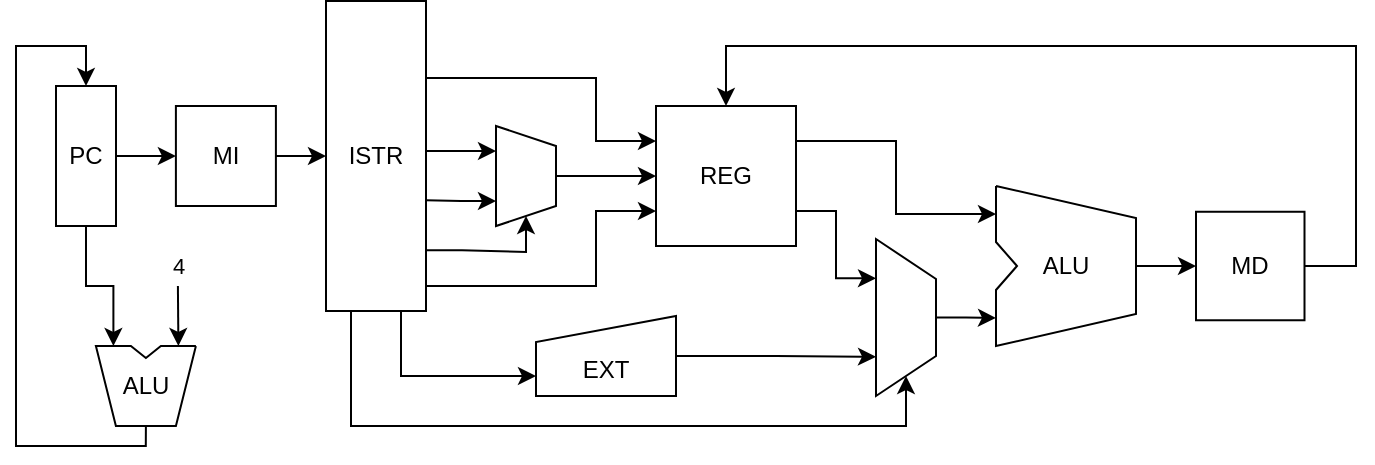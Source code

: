 <mxfile>
    <diagram id="TwPI4zv73DMiMlxEw2P7" name="Pagina-1">
        <mxGraphModel dx="839" dy="2939" grid="1" gridSize="10" guides="1" tooltips="1" connect="1" arrows="1" fold="1" page="1" pageScale="1" pageWidth="827" pageHeight="1169" math="0" shadow="0">
            <root>
                <mxCell id="0"/>
                <mxCell id="1" parent="0"/>
                <mxCell id="3" style="edgeStyle=orthogonalEdgeStyle;rounded=0;html=1;exitX=0.5;exitY=0;exitDx=0;exitDy=0;entryX=0;entryY=0.5;entryDx=0;entryDy=0;startArrow=none;startFill=0;endArrow=classic;endFill=1;fontSize=12;" edge="1" parent="1" source="5" target="7">
                    <mxGeometry relative="1" as="geometry"/>
                </mxCell>
                <mxCell id="4" style="edgeStyle=orthogonalEdgeStyle;rounded=0;html=1;exitX=1;exitY=0.5;exitDx=0;exitDy=0;entryX=0;entryY=0.825;entryDx=0;entryDy=0;entryPerimeter=0;" edge="1" parent="1" source="5" target="26">
                    <mxGeometry relative="1" as="geometry"/>
                </mxCell>
                <mxCell id="5" value="PC" style="rounded=0;whiteSpace=wrap;html=1;direction=south;fontSize=12;" vertex="1" parent="1">
                    <mxGeometry x="140" y="-2220" width="30" height="70" as="geometry"/>
                </mxCell>
                <mxCell id="6" style="edgeStyle=none;rounded=0;html=1;exitX=1;exitY=0.5;exitDx=0;exitDy=0;entryX=0.5;entryY=1;entryDx=0;entryDy=0;sourcePerimeterSpacing=-2;targetPerimeterSpacing=2;fontSize=12;" edge="1" parent="1" source="7" target="18">
                    <mxGeometry relative="1" as="geometry"/>
                </mxCell>
                <mxCell id="7" value="MI" style="whiteSpace=wrap;html=1;aspect=fixed;fontSize=12;rounded=0;" vertex="1" parent="1">
                    <mxGeometry x="199.95" y="-2210" width="50" height="50" as="geometry"/>
                </mxCell>
                <mxCell id="8" style="edgeStyle=orthogonalEdgeStyle;html=1;exitX=1;exitY=0.25;exitDx=0;exitDy=0;entryX=0;entryY=0.175;entryDx=0;entryDy=0;entryPerimeter=0;rounded=0;fontSize=12;" edge="1" parent="1" source="11" target="20">
                    <mxGeometry relative="1" as="geometry">
                        <mxPoint x="500" y="-2175" as="targetPoint"/>
                    </mxGeometry>
                </mxCell>
                <mxCell id="9" style="edgeStyle=orthogonalEdgeStyle;html=1;exitX=1;exitY=0.75;exitDx=0;exitDy=0;entryX=0.25;entryY=1;entryDx=0;entryDy=0;rounded=0;" edge="1" parent="1" source="11" target="24">
                    <mxGeometry relative="1" as="geometry">
                        <mxPoint x="500" y="-2109.75" as="targetPoint"/>
                    </mxGeometry>
                </mxCell>
                <mxCell id="42" style="edgeStyle=orthogonalEdgeStyle;rounded=0;html=1;exitX=0;exitY=0.25;exitDx=0;exitDy=0;entryX=0.25;entryY=0;entryDx=0;entryDy=0;startArrow=classic;startFill=1;endArrow=none;endFill=0;" edge="1" parent="1" source="11" target="18">
                    <mxGeometry relative="1" as="geometry">
                        <Array as="points">
                            <mxPoint x="410" y="-2193"/>
                            <mxPoint x="410" y="-2224"/>
                            <mxPoint x="325" y="-2224"/>
                        </Array>
                    </mxGeometry>
                </mxCell>
                <mxCell id="43" style="edgeStyle=orthogonalEdgeStyle;rounded=0;html=1;exitX=0;exitY=0.75;exitDx=0;exitDy=0;entryX=0.919;entryY=0.004;entryDx=0;entryDy=0;entryPerimeter=0;startArrow=classic;startFill=1;endArrow=none;endFill=0;" edge="1" parent="1" source="11" target="18">
                    <mxGeometry relative="1" as="geometry">
                        <Array as="points">
                            <mxPoint x="410" y="-2158"/>
                            <mxPoint x="410" y="-2120"/>
                            <mxPoint x="325" y="-2120"/>
                        </Array>
                    </mxGeometry>
                </mxCell>
                <mxCell id="11" value="REG" style="whiteSpace=wrap;html=1;aspect=fixed;fontSize=12;rounded=0;" vertex="1" parent="1">
                    <mxGeometry x="440" y="-2210" width="70" height="70" as="geometry"/>
                </mxCell>
                <mxCell id="12" style="edgeStyle=orthogonalEdgeStyle;html=1;exitX=1;exitY=0.5;exitDx=0;exitDy=0;entryX=0.75;entryY=1;entryDx=0;entryDy=0;rounded=0;fontSize=12;" edge="1" parent="1" source="13" target="24">
                    <mxGeometry relative="1" as="geometry">
                        <mxPoint x="500" y="-2075.25" as="targetPoint"/>
                    </mxGeometry>
                </mxCell>
                <mxCell id="13" value="EXT" style="shape=manualInput;whiteSpace=wrap;html=1;size=13;verticalAlign=middle;labelPosition=center;verticalLabelPosition=middle;align=center;spacingBottom=-5;spacingTop=9;fontSize=12;rounded=0;" vertex="1" parent="1">
                    <mxGeometry x="380" y="-2105" width="70" height="40" as="geometry"/>
                </mxCell>
                <mxCell id="16" style="edgeStyle=orthogonalEdgeStyle;rounded=0;html=1;exitX=1;exitY=0.25;exitDx=0;exitDy=0;entryX=0;entryY=0.75;entryDx=0;entryDy=0;startArrow=none;startFill=0;endArrow=classic;endFill=1;" edge="1" parent="1" source="18" target="13">
                    <mxGeometry relative="1" as="geometry"/>
                </mxCell>
                <mxCell id="17" style="edgeStyle=orthogonalEdgeStyle;rounded=0;html=1;exitX=1;exitY=0.75;exitDx=0;exitDy=0;entryX=1;entryY=0.5;entryDx=0;entryDy=0;startArrow=none;startFill=0;endArrow=classic;endFill=1;" edge="1" parent="1" source="18" target="24">
                    <mxGeometry relative="1" as="geometry">
                        <Array as="points">
                            <mxPoint x="288" y="-2050"/>
                            <mxPoint x="565" y="-2050"/>
                        </Array>
                    </mxGeometry>
                </mxCell>
                <mxCell id="47" style="edgeStyle=orthogonalEdgeStyle;rounded=0;html=1;exitX=0.804;exitY=0.001;exitDx=0;exitDy=0;entryX=1;entryY=0.5;entryDx=0;entryDy=0;startArrow=none;startFill=0;endArrow=classic;endFill=1;exitPerimeter=0;" edge="1" parent="1" source="18" target="28">
                    <mxGeometry relative="1" as="geometry">
                        <Array as="points">
                            <mxPoint x="343" y="-2137"/>
                            <mxPoint x="375" y="-2137"/>
                        </Array>
                    </mxGeometry>
                </mxCell>
                <mxCell id="18" value="ISTR" style="rounded=0;whiteSpace=wrap;html=1;direction=south;fontSize=12;" vertex="1" parent="1">
                    <mxGeometry x="275" y="-2262.5" width="50" height="155" as="geometry"/>
                </mxCell>
                <mxCell id="54" style="edgeStyle=orthogonalEdgeStyle;rounded=0;html=1;exitX=1;exitY=0.5;exitDx=0;exitDy=0;exitPerimeter=0;entryX=0;entryY=0.5;entryDx=0;entryDy=0;startArrow=none;startFill=0;endArrow=classic;endFill=1;" edge="1" parent="1" source="20" target="22">
                    <mxGeometry relative="1" as="geometry"/>
                </mxCell>
                <mxCell id="20" value="ALU" style="shape=stencil(rZTdDoIgGIavhtOmMKvTRnXUaRdAislUcEh/dx+CtvzBFbU5t+995eEFPgEI1xmpKIABJyUFaAsg3ByO+q2lm63DILB1NqhJXdFYWfFKJCOnglqnVlLk9MYS1Y5hPKOSqcZFOxBs9DfNg/CJxPlZigtPekZnV6QhjIzOLsW1yX63k7SxHr0KwP0MoGD8DfBaWYv4B2PtwegTXkR/xDLyWEjUQ0Q/h0AeIb44UoS1PuoXozqaDOFUSDrTfSkrCtvKM7M6WnQ6Tuc5qWaYIxbCseBc/3JM8HoSq31NJowr5xYuwtXsOXwGWUMPSDiAOBBmC8YrNbK9rYzwBA==);whiteSpace=wrap;html=1;fontSize=12;rounded=0;" vertex="1" parent="1">
                    <mxGeometry x="610" y="-2170" width="70" height="80" as="geometry"/>
                </mxCell>
                <mxCell id="21" style="edgeStyle=orthogonalEdgeStyle;rounded=0;html=1;exitX=1;exitY=0.5;exitDx=0;exitDy=0;entryX=0.5;entryY=0;entryDx=0;entryDy=0;fontSize=12;" edge="1" parent="1" source="22" target="11">
                    <mxGeometry relative="1" as="geometry">
                        <Array as="points">
                            <mxPoint x="790" y="-2130"/>
                            <mxPoint x="790" y="-2240"/>
                            <mxPoint x="475" y="-2240"/>
                        </Array>
                    </mxGeometry>
                </mxCell>
                <mxCell id="22" value="MD" style="whiteSpace=wrap;html=1;aspect=fixed;fontSize=12;rounded=0;" vertex="1" parent="1">
                    <mxGeometry x="710" y="-2157.12" width="54.25" height="54.25" as="geometry"/>
                </mxCell>
                <mxCell id="23" style="edgeStyle=orthogonalEdgeStyle;rounded=0;html=1;exitX=0.5;exitY=0;exitDx=0;exitDy=0;entryX=0;entryY=0.825;entryDx=0;entryDy=0;entryPerimeter=0;" edge="1" parent="1" source="24" target="20">
                    <mxGeometry relative="1" as="geometry"/>
                </mxCell>
                <mxCell id="24" value="" style="shape=trapezoid;perimeter=trapezoidPerimeter;whiteSpace=wrap;html=1;fixedSize=1;direction=south;rounded=0;" vertex="1" parent="1">
                    <mxGeometry x="550" y="-2143.5" width="30" height="78.5" as="geometry"/>
                </mxCell>
                <mxCell id="25" style="edgeStyle=orthogonalEdgeStyle;rounded=0;html=1;exitX=1;exitY=0.5;exitDx=0;exitDy=0;exitPerimeter=0;entryX=0;entryY=0.5;entryDx=0;entryDy=0;" edge="1" parent="1" source="26" target="5">
                    <mxGeometry relative="1" as="geometry">
                        <Array as="points">
                            <mxPoint x="185" y="-2040"/>
                            <mxPoint x="120" y="-2040"/>
                            <mxPoint x="120" y="-2240"/>
                            <mxPoint x="155" y="-2240"/>
                        </Array>
                    </mxGeometry>
                </mxCell>
                <mxCell id="26" value="ALU" style="shape=stencil(rZTdDoIgGIavhtOmMKvTRnXUaRdAislUcEh/dx+CtvzBFbU5t+995eEFPgEI1xmpKIABJyUFaAsg3ByO+q2lm63DILB1NqhJXdFYWfFKJCOnglqnVlLk9MYS1Y5hPKOSqcZFOxBs9DfNg/CJxPlZigtPekZnV6QhjIzOLsW1yX63k7SxHr0KwP0MoGD8DfBaWYv4B2PtwegTXkR/xDLyWEjUQ0Q/h0AeIb44UoS1PuoXozqaDOFUSDrTfSkrCtvKM7M6WnQ6Tuc5qWaYIxbCseBc/3JM8HoSq31NJowr5xYuwtXsOXwGWUMPSDiAOBBmC8YrNbK9rYzwBA==);whiteSpace=wrap;html=1;direction=south;rounded=0;" vertex="1" parent="1">
                    <mxGeometry x="159.95" y="-2090" width="50" height="40" as="geometry"/>
                </mxCell>
                <mxCell id="27" value="4" style="edgeStyle=none;orthogonalLoop=1;jettySize=auto;html=1;rounded=0;entryX=0;entryY=0.175;entryDx=0;entryDy=0;entryPerimeter=0;" edge="1" parent="1" target="26">
                    <mxGeometry x="-1" y="10" width="80" relative="1" as="geometry">
                        <mxPoint x="200.95" y="-2120" as="sourcePoint"/>
                        <mxPoint x="299.95" y="-2120" as="targetPoint"/>
                        <Array as="points"/>
                        <mxPoint x="-10" y="-10" as="offset"/>
                    </mxGeometry>
                </mxCell>
                <mxCell id="32" style="edgeStyle=none;html=1;exitX=0.5;exitY=0;exitDx=0;exitDy=0;entryX=0;entryY=0.5;entryDx=0;entryDy=0;rounded=0;" edge="1" parent="1" source="28" target="11">
                    <mxGeometry relative="1" as="geometry"/>
                </mxCell>
                <mxCell id="44" style="edgeStyle=orthogonalEdgeStyle;rounded=0;html=1;exitX=0.25;exitY=1;exitDx=0;exitDy=0;entryX=0.484;entryY=0;entryDx=0;entryDy=0;entryPerimeter=0;startArrow=classic;startFill=1;endArrow=none;endFill=0;" edge="1" parent="1" source="28" target="18">
                    <mxGeometry relative="1" as="geometry">
                        <Array as="points"/>
                    </mxGeometry>
                </mxCell>
                <mxCell id="49" style="edgeStyle=orthogonalEdgeStyle;rounded=0;html=1;exitX=0.75;exitY=1;exitDx=0;exitDy=0;entryX=0.643;entryY=0;entryDx=0;entryDy=0;entryPerimeter=0;startArrow=classic;startFill=1;endArrow=none;endFill=0;" edge="1" parent="1" source="28" target="18">
                    <mxGeometry relative="1" as="geometry"/>
                </mxCell>
                <mxCell id="28" value="" style="shape=trapezoid;perimeter=trapezoidPerimeter;whiteSpace=wrap;html=1;fixedSize=1;direction=south;size=10;rounded=0;" vertex="1" parent="1">
                    <mxGeometry x="360" y="-2200" width="30" height="50" as="geometry"/>
                </mxCell>
            </root>
        </mxGraphModel>
    </diagram>
</mxfile>